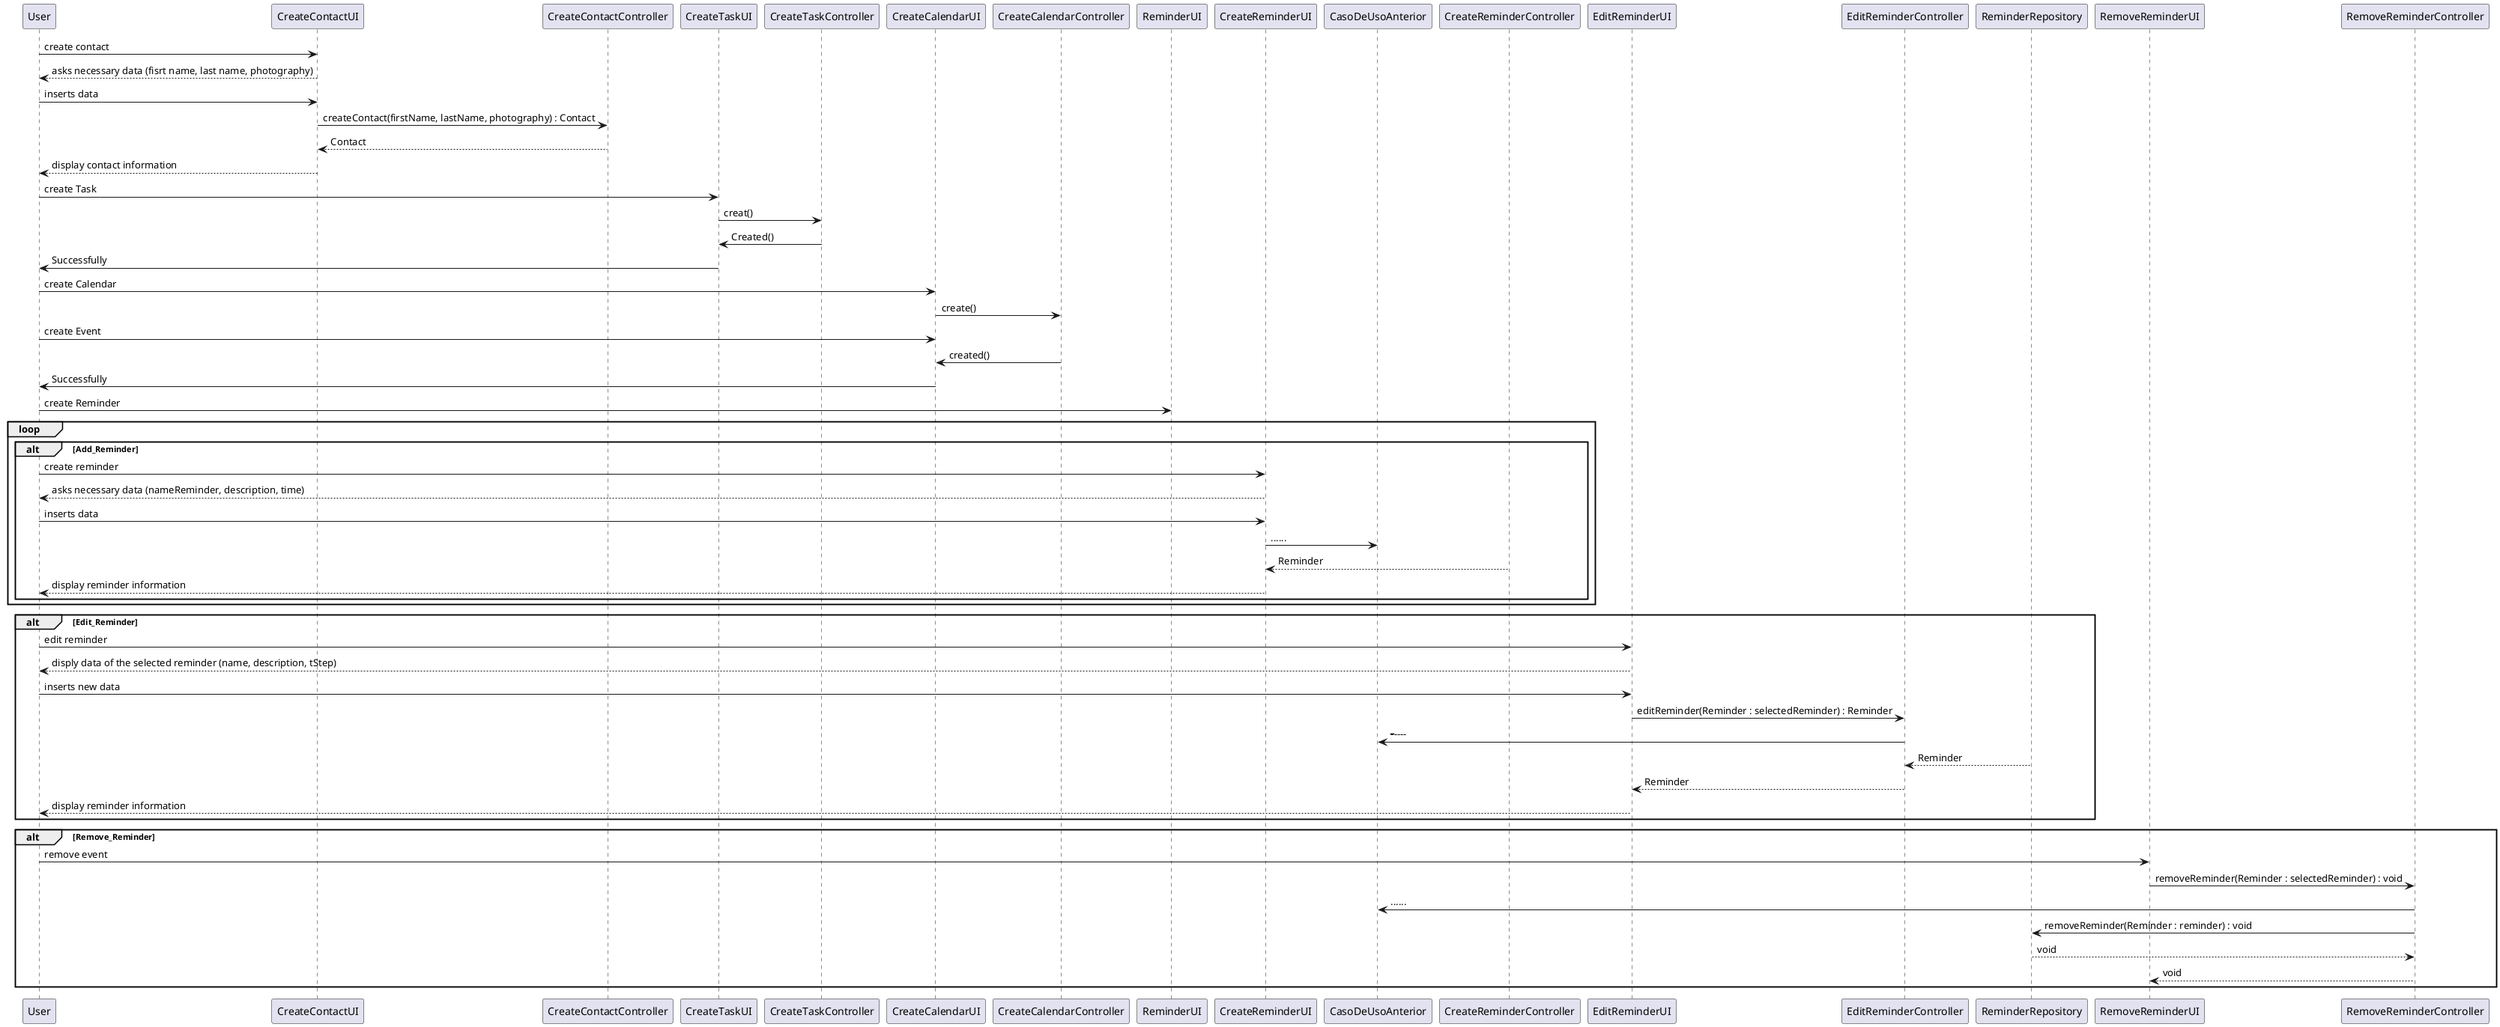 @startuml doc-files/crm06_06_design_Tasks_Reminders_Events.png

User -> CreateContactUI : create contact

CreateContactUI --> User : asks necessary data (fisrt name, last name, photography)
User -> CreateContactUI : inserts data
CreateContactUI -> CreateContactController : createContact(firstName, lastName, photography) : Contact
CreateContactController --> CreateContactUI : Contact
CreateContactUI --> User : display contact information


User -> CreateTaskUI : create Task
CreateTaskUI->CreateTaskController:creat()
CreateTaskController->CreateTaskUI:Created()
CreateTaskUI->User:Successfully


User -> CreateCalendarUI : create Calendar
CreateCalendarUI->CreateCalendarController: create()
User -> CreateCalendarUI : create Event
CreateCalendarController->CreateCalendarUI:created()
CreateCalendarUI->User:Successfully




User -> ReminderUI : create Reminder
loop
alt Add_Reminder
User -> CreateReminderUI : create reminder
CreateReminderUI --> User : asks necessary data (nameReminder, description, time)
User -> CreateReminderUI : inserts data
CreateReminderUI->CasoDeUsoAnterior: ......
CreateReminderController --> CreateReminderUI : Reminder
CreateReminderUI --> User : display reminder information
end
end
alt Edit_Reminder
User -> EditReminderUI : edit reminder
EditReminderUI --> User : disply data of the selected reminder (name, description, tStep)
User -> EditReminderUI : inserts new data
EditReminderUI -> EditReminderController : editReminder(Reminder : selectedReminder) : Reminder
EditReminderController->CasoDeUsoAnterior: ---------
ReminderRepository --> EditReminderController : Reminder
EditReminderController --> EditReminderUI : Reminder
EditReminderUI --> User : display reminder information
end

alt Remove_Reminder

User -> RemoveReminderUI : remove event
RemoveReminderUI -> RemoveReminderController : removeReminder(Reminder : selectedReminder) : void
RemoveReminderController->CasoDeUsoAnterior:......
RemoveReminderController -> ReminderRepository : removeReminder(Reminder : reminder) : void
ReminderRepository --> RemoveReminderController : void
RemoveReminderController --> RemoveReminderUI : void

end
@enduml
